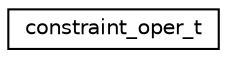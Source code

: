 digraph "Graphical Class Hierarchy"
{
 // LATEX_PDF_SIZE
  edge [fontname="Helvetica",fontsize="10",labelfontname="Helvetica",labelfontsize="10"];
  node [fontname="Helvetica",fontsize="10",shape=record];
  rankdir="LR";
  Node0 [label="constraint_oper_t",height=0.2,width=0.4,color="black", fillcolor="white", style="filled",URL="$structconstraint__oper__t.html",tooltip=" "];
}
